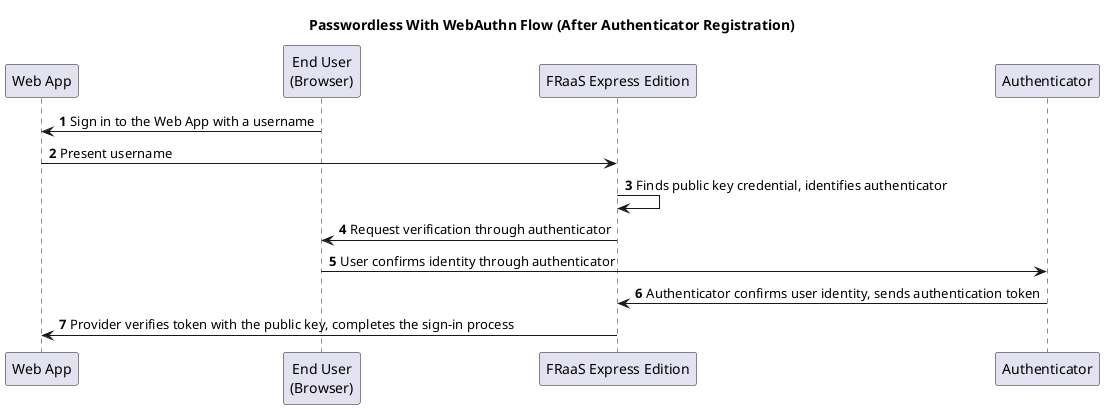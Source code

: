 @startuml

title Passwordless With WebAuthn Flow (After Authenticator Registration)
autonumber

participant "Web App" as Client
participant "End User\n(Browser)" as User
participant "FRaaS Express Edition" as Provider
participant "Authenticator" as Authenticator

User->Client: Sign in to the Web App with a username

Client->Provider: Present username

Provider->Provider: Finds public key credential, identifies authenticator

Provider->User: Request verification through authenticator

User->Authenticator: User confirms identity through authenticator

Authenticator->Provider: Authenticator confirms user identity, sends authentication token

Provider->Client: Provider verifies token with the public key, completes the sign-in process


@enduml